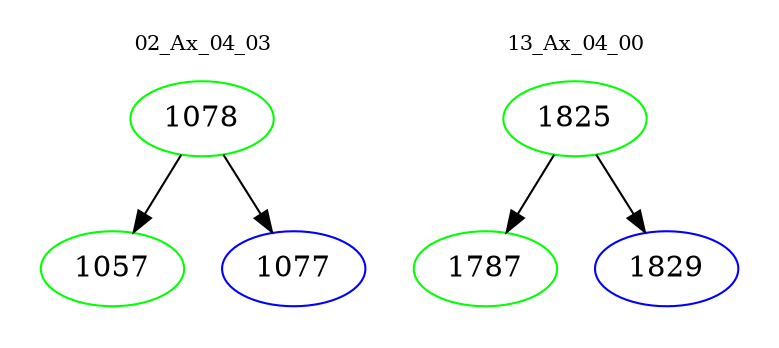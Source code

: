 digraph{
subgraph cluster_0 {
color = white
label = "02_Ax_04_03";
fontsize=10;
T0_1078 [label="1078", color="green"]
T0_1078 -> T0_1057 [color="black"]
T0_1057 [label="1057", color="green"]
T0_1078 -> T0_1077 [color="black"]
T0_1077 [label="1077", color="blue"]
}
subgraph cluster_1 {
color = white
label = "13_Ax_04_00";
fontsize=10;
T1_1825 [label="1825", color="green"]
T1_1825 -> T1_1787 [color="black"]
T1_1787 [label="1787", color="green"]
T1_1825 -> T1_1829 [color="black"]
T1_1829 [label="1829", color="blue"]
}
}
